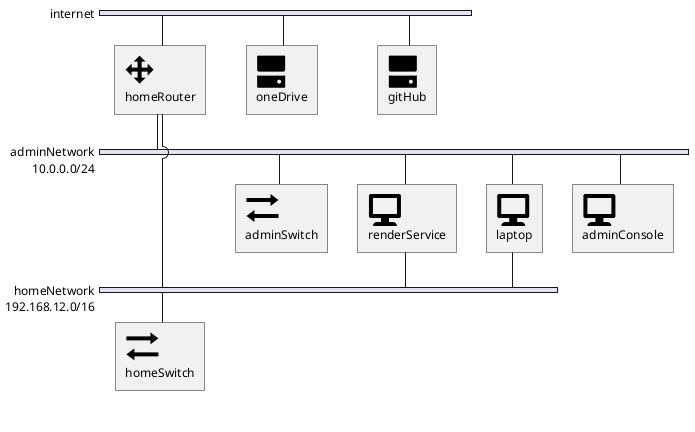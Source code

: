 @startuml


nwdiag {
    network internet {
    
        homeRouter [ description= <&move*4>\nhomeRouter]
        oneDrive [ description= <&hard-drive*4>\noneDrive]
        gitHub [ description= <&hard-drive*4>\ngitHub]
    
   }
    network adminNetwork {
        address = "10.0.0.0/24"
    
        adminSwitch [ description= <&transfer*4>\nadminSwitch]
        homeRouter [ description= <&move*4>\nhomeRouter]
        renderService [ description= <&monitor*4>\nrenderService]
        laptop [ description= <&monitor*4>\nlaptop]
        adminConsole [ description= <&monitor*4>\nadminConsole]
    
   }
    network homeNetwork {
        address = "192.168.12.0/16"
    
        homeRouter [ description= <&move*4>\nhomeRouter]
        homeSwitch [ description= <&transfer*4>\nhomeSwitch]
        renderService [ description= <&monitor*4>\nrenderService]
        laptop [ description= <&monitor*4>\nlaptop]
    
   }

}
@enduml
